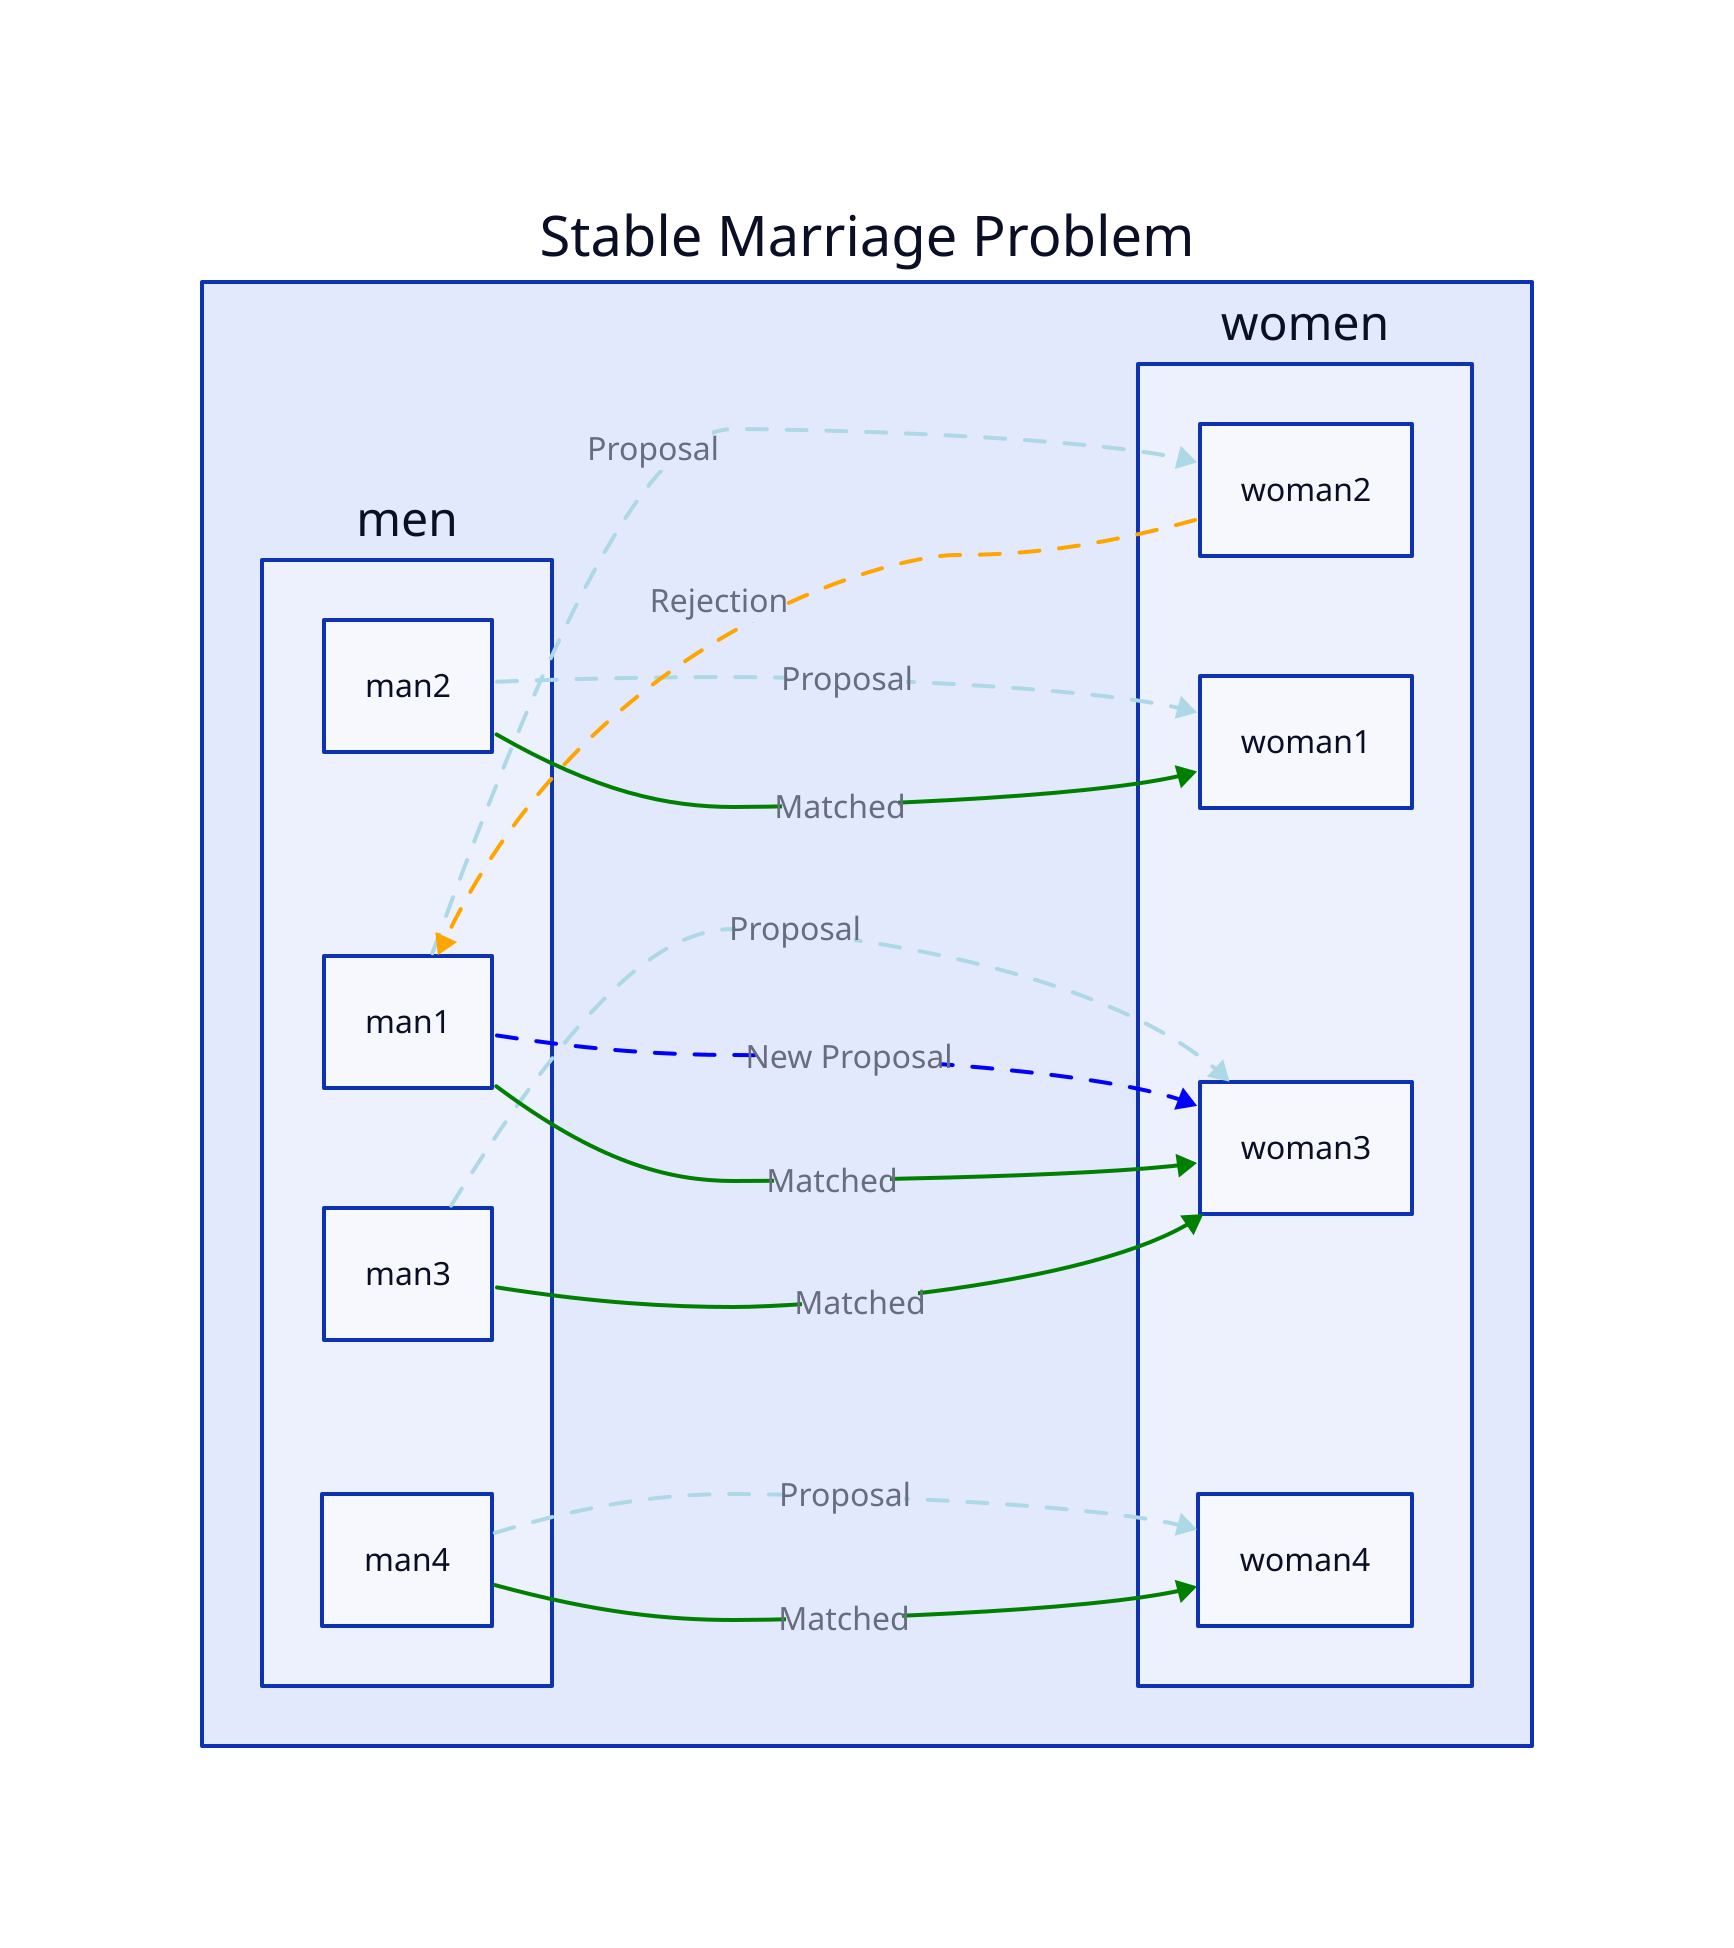 direction: right
Stable Marriage Problem: {
  men.man1 -> women.woman2: Proposal {
    style.stroke: lightblue
    style.animated: true
  }
  men.man2 -> women.woman1: Proposal {
    style.stroke: lightblue
    style.animated: true
  }
  men.man3 -> women.woman3: Proposal {
    style.stroke: lightblue
    style.animated: true
  }
  men.man4 -> women.woman4: Proposal {
    style.stroke: lightblue
    style.animated: true
  }

  women.woman2 -> men.man1: Rejection {
    style.stroke: orange
    style.animated: true
  }

  men.man1 -> women.woman3: New Proposal {
    style.stroke: blue
    style.animated: true
  }
  men.man1 -> women.woman3: Matched {style.stroke: green}
  men.man2 -> women.woman1: Matched {style.stroke: green}
  men.man3 -> women.woman3: Matched {style.stroke: green}
  men.man4 -> women.woman4: Matched {style.stroke: green}
}

